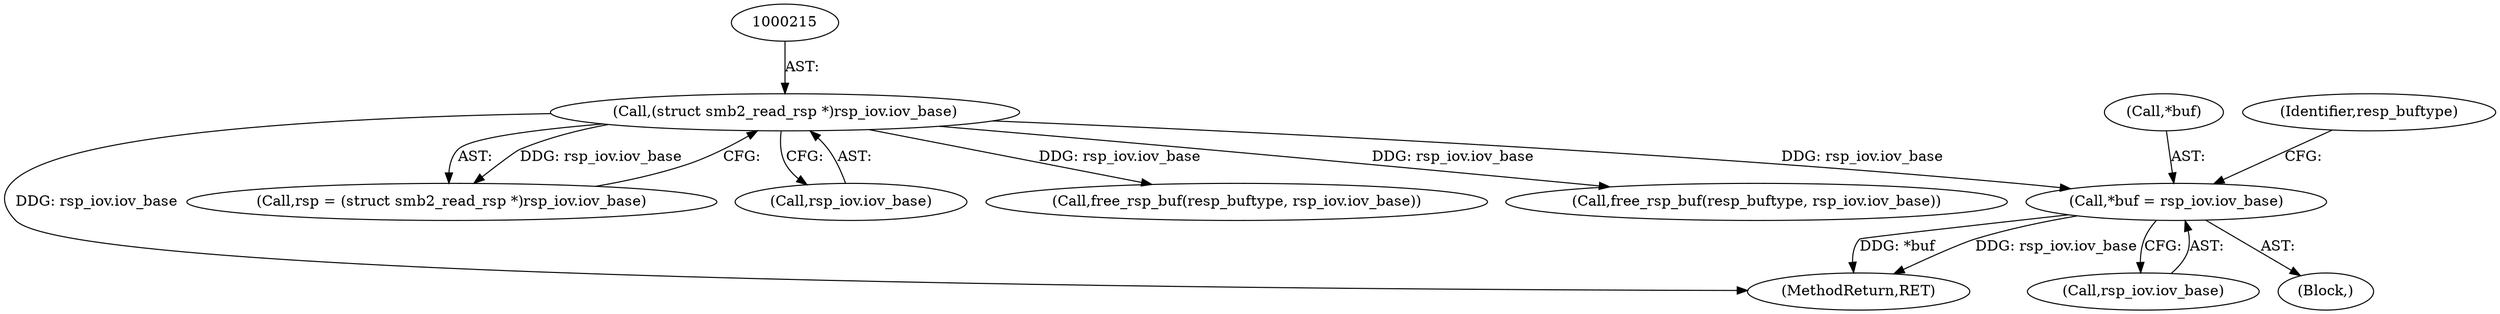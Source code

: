 digraph "0_linux_088aaf17aa79300cab14dbee2569c58cfafd7d6e@pointer" {
"1000371" [label="(Call,*buf = rsp_iov.iov_base)"];
"1000214" [label="(Call,(struct smb2_read_rsp *)rsp_iov.iov_base)"];
"1000370" [label="(Block,)"];
"1000371" [label="(Call,*buf = rsp_iov.iov_base)"];
"1000372" [label="(Call,*buf)"];
"1000360" [label="(Call,free_rsp_buf(resp_buftype, rsp_iov.iov_base))"];
"1000214" [label="(Call,(struct smb2_read_rsp *)rsp_iov.iov_base)"];
"1000396" [label="(MethodReturn,RET)"];
"1000374" [label="(Call,rsp_iov.iov_base)"];
"1000212" [label="(Call,rsp = (struct smb2_read_rsp *)rsp_iov.iov_base)"];
"1000379" [label="(Identifier,resp_buftype)"];
"1000216" [label="(Call,rsp_iov.iov_base)"];
"1000275" [label="(Call,free_rsp_buf(resp_buftype, rsp_iov.iov_base))"];
"1000371" -> "1000370"  [label="AST: "];
"1000371" -> "1000374"  [label="CFG: "];
"1000372" -> "1000371"  [label="AST: "];
"1000374" -> "1000371"  [label="AST: "];
"1000379" -> "1000371"  [label="CFG: "];
"1000371" -> "1000396"  [label="DDG: *buf"];
"1000371" -> "1000396"  [label="DDG: rsp_iov.iov_base"];
"1000214" -> "1000371"  [label="DDG: rsp_iov.iov_base"];
"1000214" -> "1000212"  [label="AST: "];
"1000214" -> "1000216"  [label="CFG: "];
"1000215" -> "1000214"  [label="AST: "];
"1000216" -> "1000214"  [label="AST: "];
"1000212" -> "1000214"  [label="CFG: "];
"1000214" -> "1000396"  [label="DDG: rsp_iov.iov_base"];
"1000214" -> "1000212"  [label="DDG: rsp_iov.iov_base"];
"1000214" -> "1000275"  [label="DDG: rsp_iov.iov_base"];
"1000214" -> "1000360"  [label="DDG: rsp_iov.iov_base"];
}
